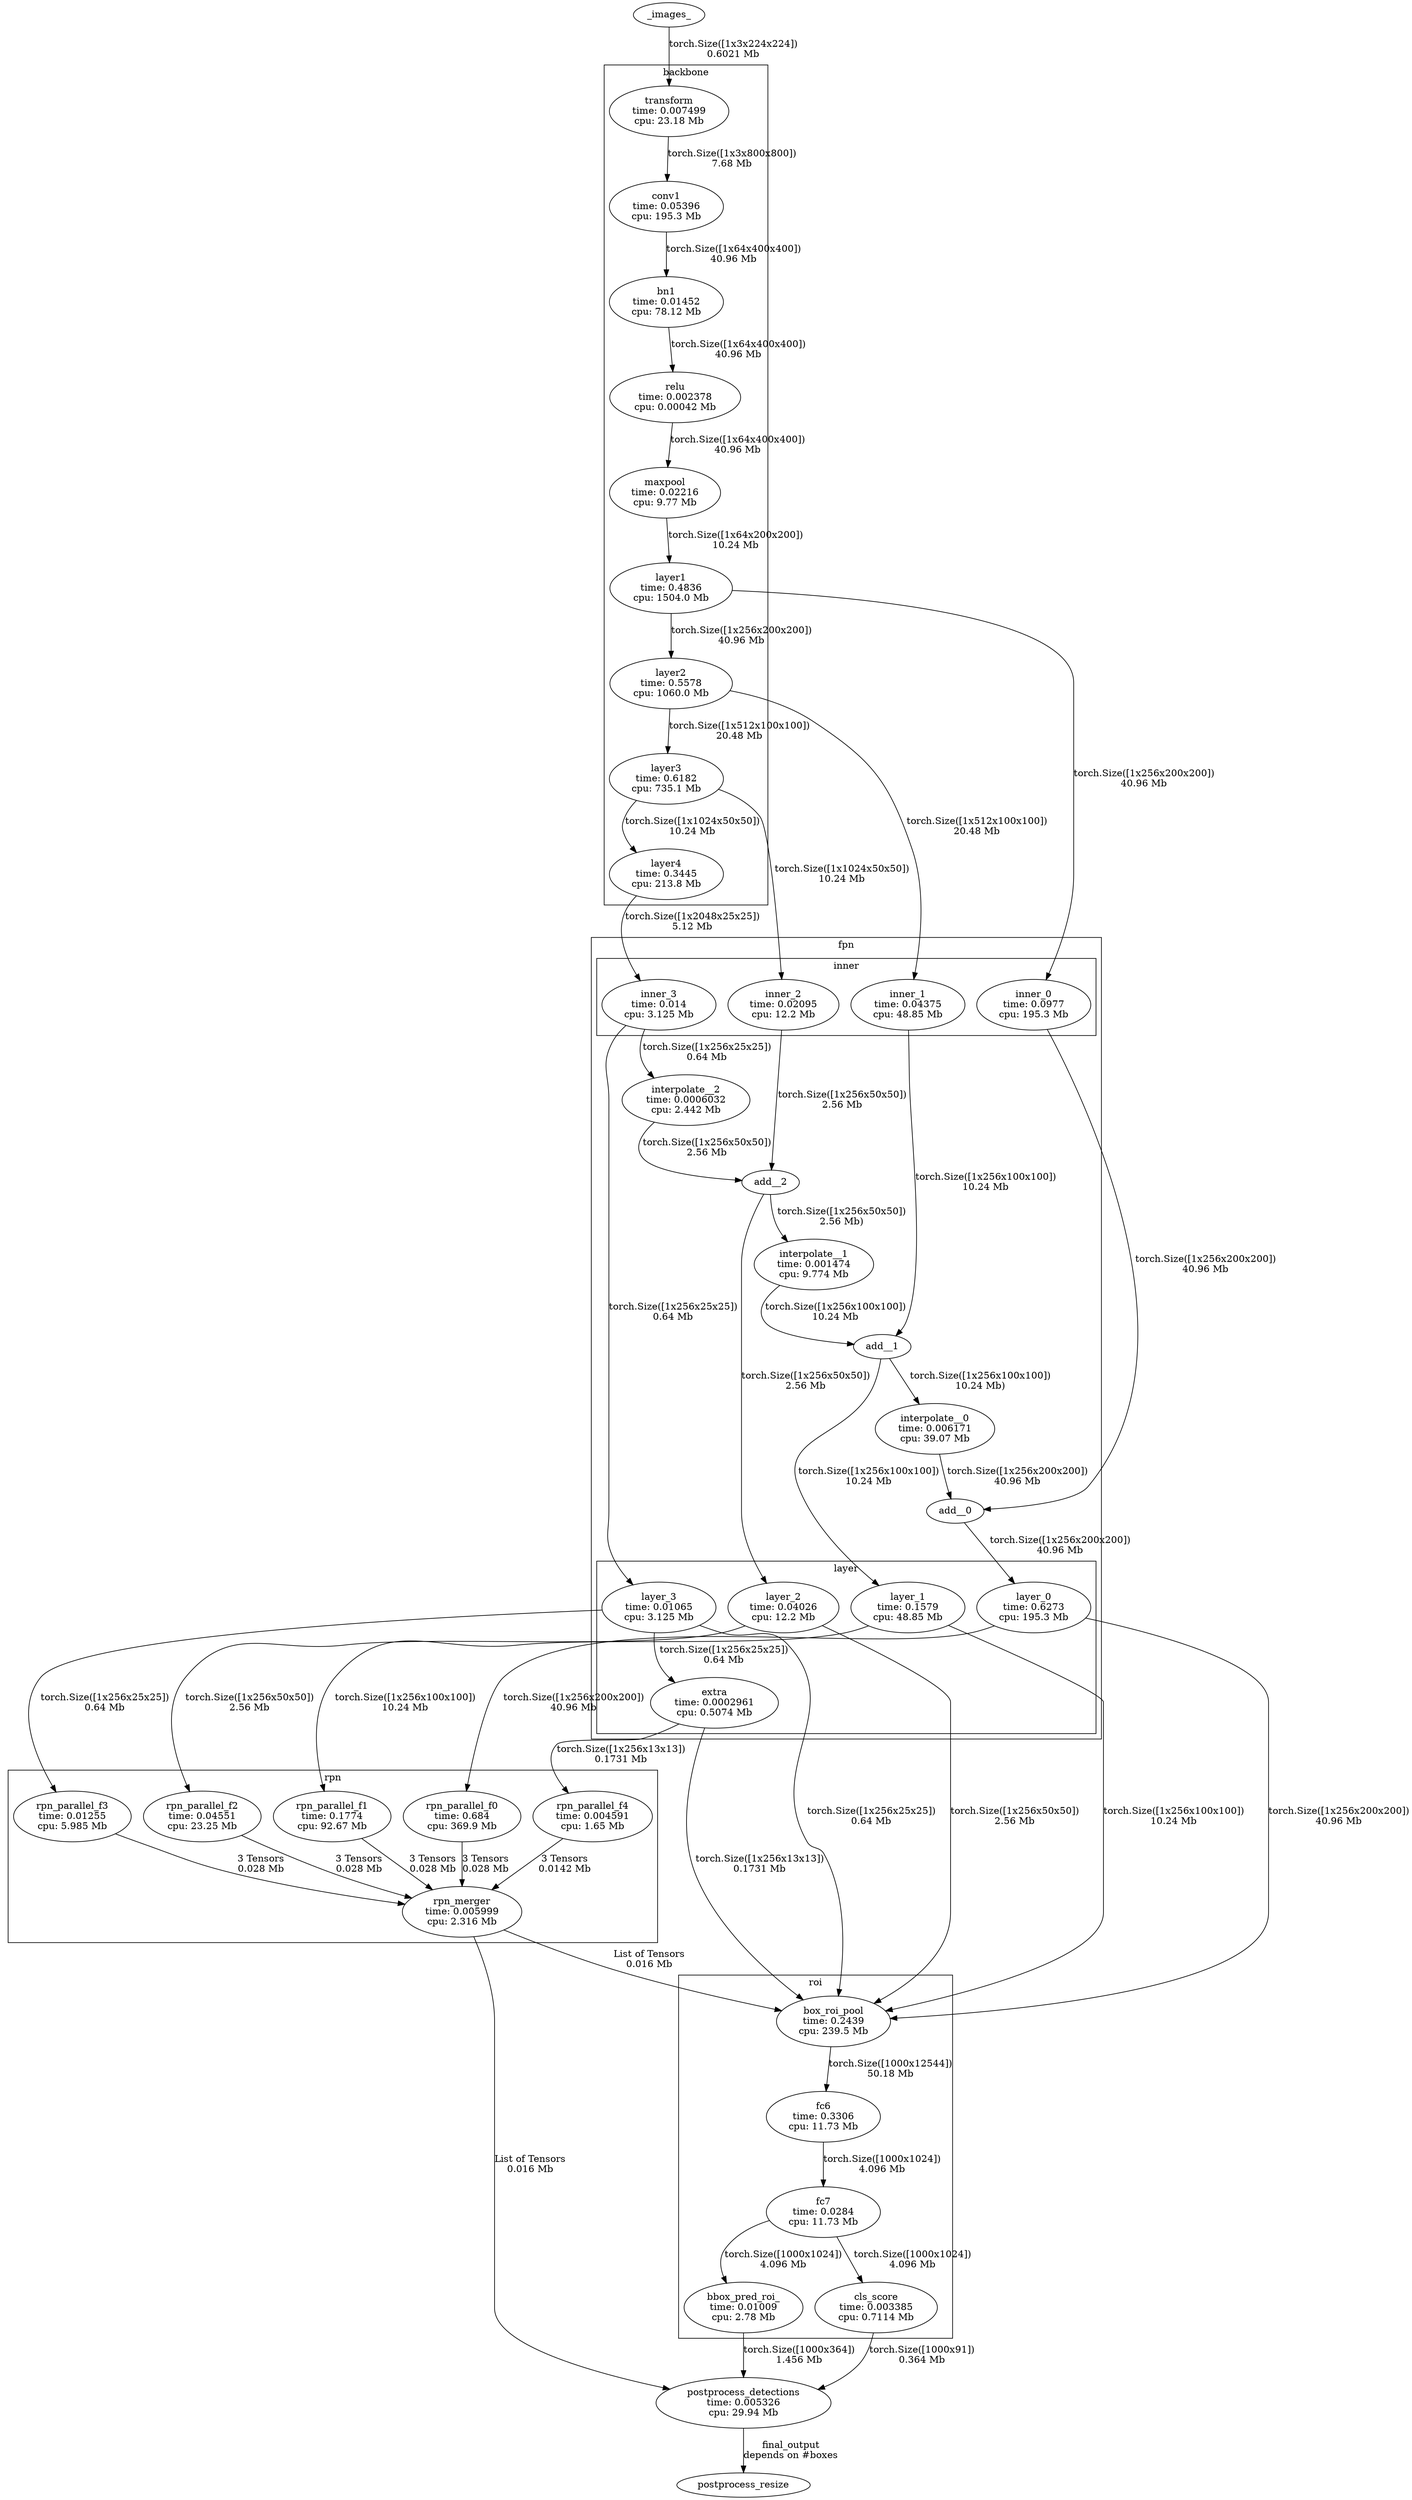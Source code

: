 digraph G {

	subgraph cluster_0 {
		label="backbone";
		transform; conv1; bn1; relu; maxpool;
		layer1; layer2; layer3; layer4;
	}
	subgraph cluster_1 {
		label="fpn";
		subgraph cluster_1_0 {
			label="inner";
			inner_0; inner_1; inner_2; inner_3;
		}
		interpolate__0; interpolate__1; interpolate__2;
		add__0; add__1; add__2;
		subgraph cluster_1_1 {
			label="layer";
			layer_0; layer_1; layer_2; layer_3; extra;
		}
	}
	subgraph cluster_2 {
		label="rpn"
		rpn_parallel_f0; rpn_parallel_f1; rpn_parallel_f2; rpn_parallel_f3; rpn_parallel_f4;
		rpn_merger;
	}
	subgraph cluster_3 {
		label="roi";
		box_roi_pool;
		fc6; fc7;
		cls_score;
		bbox_pred_roi_;
	}

	transform [label="transform\ntime: 0.007499\ncpu: 23.18 Mb"]
	conv1 [label="conv1\ntime: 0.05396\ncpu: 195.3 Mb"]
	bn1 [label="bn1\ntime: 0.01452\ncpu: 78.12 Mb"]
	relu [label="relu\ntime: 0.002378\ncpu: 0.00042 Mb"]
	maxpool [label="maxpool\ntime: 0.02216\ncpu: 9.77 Mb"]
	layer1 [label="layer1\ntime: 0.4836\ncpu: 1504.0 Mb"]
	layer2 [label="layer2\ntime: 0.5578\ncpu: 1060.0 Mb"]
	layer3 [label="layer3\ntime: 0.6182\ncpu: 735.1 Mb"]
	layer4 [label="layer4\ntime: 0.3445\ncpu: 213.8 Mb"]
	inner_3 [label="inner_3\ntime: 0.014\ncpu: 3.125 Mb"]
	layer_3 [label="layer_3\ntime: 0.01065\ncpu: 3.125 Mb"]
	inner_2 [label="inner_2\ntime: 0.02095\ncpu: 12.2 Mb"]
	interpolate__2 [label="interpolate__2\ntime: 0.0006032\ncpu: 2.442 Mb"]
	layer_2 [label="layer_2\ntime: 0.04026\ncpu: 12.2 Mb"]
	inner_1 [label="inner_1\ntime: 0.04375\ncpu: 48.85 Mb"]
	interpolate__1 [label="interpolate__1\ntime: 0.001474\ncpu: 9.774 Mb"]
	layer_1 [label="layer_1\ntime: 0.1579\ncpu: 48.85 Mb"]
	inner_0 [label="inner_0\ntime: 0.0977\ncpu: 195.3 Mb"]
	interpolate__0 [label="interpolate__0\ntime: 0.006171\ncpu: 39.07 Mb"]
	layer_0 [label="layer_0\ntime: 0.6273\ncpu: 195.3 Mb"]
	extra [label="extra\ntime: 0.0002961\ncpu: 0.5074 Mb"]
	rpn_parallel_f0 [label="rpn_parallel_f0\ntime: 0.684\ncpu: 369.9 Mb"]
	rpn_parallel_f1 [label="rpn_parallel_f1\ntime: 0.1774\ncpu: 92.67 Mb"]
	rpn_parallel_f2 [label="rpn_parallel_f2\ntime: 0.04551\ncpu: 23.25 Mb"]
	rpn_parallel_f3 [label="rpn_parallel_f3\ntime: 0.01255\ncpu: 5.985 Mb"]
	rpn_parallel_f4 [label="rpn_parallel_f4\ntime: 0.004591\ncpu: 1.65 Mb"]
	rpn_merger [label="rpn_merger\ntime: 0.005999\ncpu: 2.316 Mb"]
	box_roi_pool [label="box_roi_pool\ntime: 0.2439\ncpu: 239.5 Mb"]
	fc6 [label="fc6\ntime: 0.3306\ncpu: 11.73 Mb"]
	fc7 [label="fc7\ntime: 0.0284\ncpu: 11.73 Mb"]
	cls_score [label="cls_score\ntime: 0.003385\ncpu: 0.7114 Mb"]
	bbox_pred_roi_ [label="bbox_pred_roi_\ntime: 0.01009\ncpu: 2.78 Mb"]
	postprocess_detections [label="postprocess_detections\ntime: 0.005326\ncpu: 29.94 Mb"]

	_images_ -> transform [label="torch.Size([1x3x224x224])\n0.6021 Mb"]
	transform -> conv1 [label="torch.Size([1x3x800x800])\n7.68 Mb"]
	conv1 -> bn1 [label="torch.Size([1x64x400x400])\n40.96 Mb"]
	bn1 -> relu [label="torch.Size([1x64x400x400])\n40.96 Mb"]
	relu -> maxpool [label="torch.Size([1x64x400x400])\n40.96 Mb"]
	maxpool -> layer1 [label="torch.Size([1x64x200x200])\n10.24 Mb"]
	layer1 -> layer2 [label="torch.Size([1x256x200x200])\n40.96 Mb"]
	layer2 -> layer3 [label="torch.Size([1x512x100x100])\n20.48 Mb"]
	layer3 -> layer4 [label="torch.Size([1x1024x50x50])\n10.24 Mb"]
	layer4 -> inner_3 [label="torch.Size([1x2048x25x25])\n5.12 Mb"]
	inner_3 -> layer_3 [label="torch.Size([1x256x25x25])\n0.64 Mb"]
	layer3 -> inner_2 [label="torch.Size([1x1024x50x50])\n10.24 Mb"]
	inner_3 -> interpolate__2 [label="torch.Size([1x256x25x25])\n0.64 Mb"]
	inner_2 -> add__2 [label="torch.Size([1x256x50x50])\n2.56 Mb"]
	interpolate__2 -> add__2 [label="torch.Size([1x256x50x50])\n2.56 Mb"]
	add__2 -> layer_2 [label="torch.Size([1x256x50x50])\n2.56 Mb"]
	layer2 -> inner_1 [label="torch.Size([1x512x100x100])\n20.48 Mb"]
	add__2 -> interpolate__1 [label="torch.Size([1x256x50x50])\n2.56 Mb)"]
	inner_1 -> add__1 [label="torch.Size([1x256x100x100])\n10.24 Mb"]
	interpolate__1 -> add__1 [label="torch.Size([1x256x100x100])\n10.24 Mb"]
	add__1 -> layer_1 [label="torch.Size([1x256x100x100])\n10.24 Mb"]
	layer1 -> inner_0 [label="torch.Size([1x256x200x200])\n40.96 Mb"]
	add__1 -> interpolate__0 [label="torch.Size([1x256x100x100])\n10.24 Mb)"]
	inner_0 -> add__0 [label="torch.Size([1x256x200x200])\n40.96 Mb"]
	interpolate__0 -> add__0 [label="torch.Size([1x256x200x200])\n40.96 Mb"]
	add__0 -> layer_0 [label="torch.Size([1x256x200x200])\n40.96 Mb"]
	layer_3 -> extra [label="torch.Size([1x256x25x25])\n0.64 Mb"]
	layer_0 -> rpn_parallel_f0 [label="torch.Size([1x256x200x200])\n40.96 Mb"]
	rpn_parallel_f0 -> rpn_merger [label="3 Tensors\n0.028 Mb"]
	layer_1 -> rpn_parallel_f1 [label="torch.Size([1x256x100x100])\n10.24 Mb"]
	rpn_parallel_f1 -> rpn_merger [label="3 Tensors\n0.028 Mb"]
	layer_2 -> rpn_parallel_f2 [label="torch.Size([1x256x50x50])\n2.56 Mb"]
	rpn_parallel_f2 -> rpn_merger [label="3 Tensors\n0.028 Mb"]
	layer_3 -> rpn_parallel_f3 [label="torch.Size([1x256x25x25])\n0.64 Mb"]
	rpn_parallel_f3 -> rpn_merger [label="3 Tensors\n0.028 Mb"]
	extra -> rpn_parallel_f4 [label="torch.Size([1x256x13x13])\n0.1731 Mb"]
	rpn_parallel_f4 -> rpn_merger [label="3 Tensors\n0.0142 Mb"]
	layer_0 -> box_roi_pool [label="torch.Size([1x256x200x200])\n40.96 Mb"]
	layer_1 -> box_roi_pool [label="torch.Size([1x256x100x100])\n10.24 Mb"]
	layer_2 -> box_roi_pool [label="torch.Size([1x256x50x50])\n2.56 Mb"]
	layer_3 -> box_roi_pool [label="torch.Size([1x256x25x25])\n0.64 Mb"]
	extra -> box_roi_pool [label="torch.Size([1x256x13x13])\n0.1731 Mb"]
	rpn_merger -> box_roi_pool [label="List of Tensors\n0.016 Mb"]
	box_roi_pool -> fc6 [label="torch.Size([1000x12544])\n50.18 Mb"]
	fc6 -> fc7 [label="torch.Size([1000x1024])\n4.096 Mb"]
	fc7 -> cls_score [label="torch.Size([1000x1024])\n4.096 Mb"]
	fc7 -> bbox_pred_roi_ [label="torch.Size([1000x1024])\n4.096 Mb"]
	cls_score -> postprocess_detections [label="torch.Size([1000x91])\n0.364 Mb"]
	bbox_pred_roi_ -> postprocess_detections [label="torch.Size([1000x364])\n1.456 Mb"]
	rpn_merger -> postprocess_detections [label="List of Tensors\n0.016 Mb"]
	postprocess_detections -> postprocess_resize [label="final_output\ndepends on #boxes"]
}